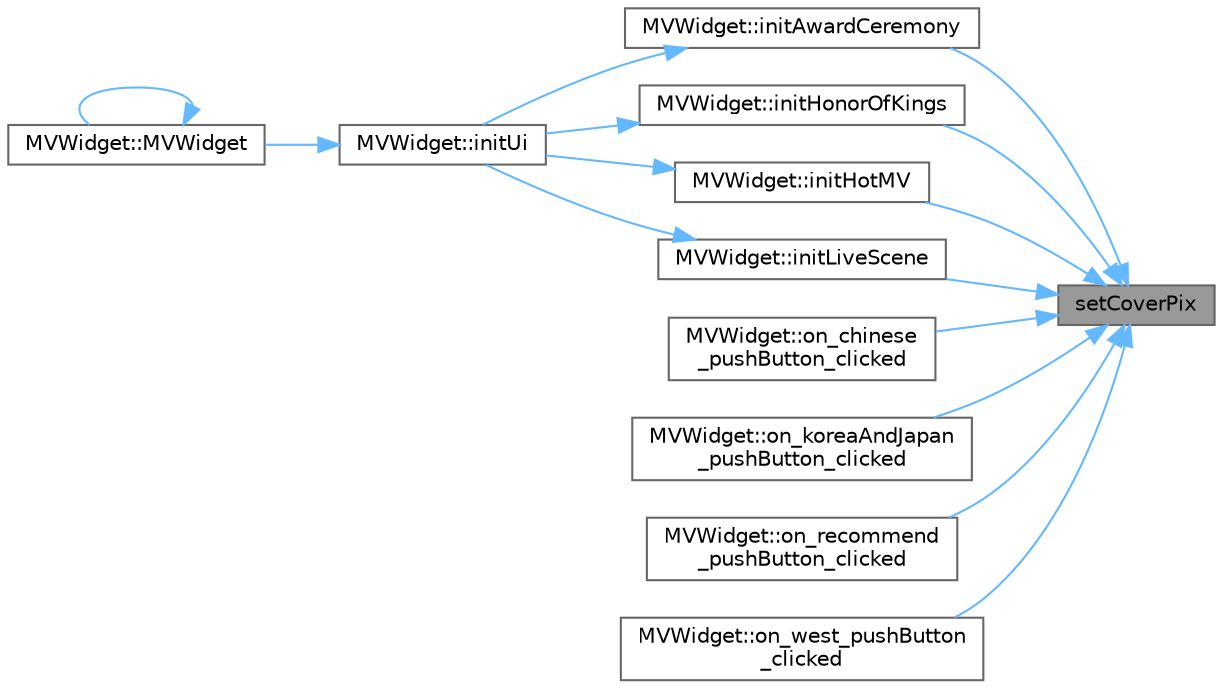 digraph "setCoverPix"
{
 // LATEX_PDF_SIZE
  bgcolor="transparent";
  edge [fontname=Helvetica,fontsize=10,labelfontname=Helvetica,labelfontsize=10];
  node [fontname=Helvetica,fontsize=10,shape=box,height=0.2,width=0.4];
  rankdir="RL";
  Node1 [id="Node000001",label="setCoverPix",height=0.2,width=0.4,color="gray40", fillcolor="grey60", style="filled", fontcolor="black",tooltip="设置封面图片"];
  Node1 -> Node2 [id="edge1_Node000001_Node000002",dir="back",color="steelblue1",style="solid",tooltip=" "];
  Node2 [id="Node000002",label="MVWidget::initAwardCeremony",height=0.2,width=0.4,color="grey40", fillcolor="white", style="filled",URL="$class_m_v_widget.html#ade1e1a87c8886c303183a01b1219cd39",tooltip="初始化颁奖典礼分类"];
  Node2 -> Node3 [id="edge2_Node000002_Node000003",dir="back",color="steelblue1",style="solid",tooltip=" "];
  Node3 [id="Node000003",label="MVWidget::initUi",height=0.2,width=0.4,color="grey40", fillcolor="white", style="filled",URL="$class_m_v_widget.html#afba6e95967cc3eb25fd518f7bde6ec04",tooltip="初始化界面"];
  Node3 -> Node4 [id="edge3_Node000003_Node000004",dir="back",color="steelblue1",style="solid",tooltip=" "];
  Node4 [id="Node000004",label="MVWidget::MVWidget",height=0.2,width=0.4,color="grey40", fillcolor="white", style="filled",URL="$class_m_v_widget.html#ad8f9e2323ecfe46df105fefc441372ff",tooltip="构造函数，初始化音乐视频界面"];
  Node4 -> Node4 [id="edge4_Node000004_Node000004",dir="back",color="steelblue1",style="solid",tooltip=" "];
  Node1 -> Node5 [id="edge5_Node000001_Node000005",dir="back",color="steelblue1",style="solid",tooltip=" "];
  Node5 [id="Node000005",label="MVWidget::initHonorOfKings",height=0.2,width=0.4,color="grey40", fillcolor="white", style="filled",URL="$class_m_v_widget.html#a27e2da932723ef0d27ced889bbde3139",tooltip="初始化王者荣耀分类"];
  Node5 -> Node3 [id="edge6_Node000005_Node000003",dir="back",color="steelblue1",style="solid",tooltip=" "];
  Node1 -> Node6 [id="edge7_Node000001_Node000006",dir="back",color="steelblue1",style="solid",tooltip=" "];
  Node6 [id="Node000006",label="MVWidget::initHotMV",height=0.2,width=0.4,color="grey40", fillcolor="white", style="filled",URL="$class_m_v_widget.html#a6d509be695644335642576b020410d55",tooltip="初始化热门 MV 分类"];
  Node6 -> Node3 [id="edge8_Node000006_Node000003",dir="back",color="steelblue1",style="solid",tooltip=" "];
  Node1 -> Node7 [id="edge9_Node000001_Node000007",dir="back",color="steelblue1",style="solid",tooltip=" "];
  Node7 [id="Node000007",label="MVWidget::initLiveScene",height=0.2,width=0.4,color="grey40", fillcolor="white", style="filled",URL="$class_m_v_widget.html#a58008d7fc4f458780fe4e866df63619c",tooltip="初始化直播场景分类"];
  Node7 -> Node3 [id="edge10_Node000007_Node000003",dir="back",color="steelblue1",style="solid",tooltip=" "];
  Node1 -> Node8 [id="edge11_Node000001_Node000008",dir="back",color="steelblue1",style="solid",tooltip=" "];
  Node8 [id="Node000008",label="MVWidget::on_chinese\l_pushButton_clicked",height=0.2,width=0.4,color="grey40", fillcolor="white", style="filled",URL="$class_m_v_widget.html#a8af85b24e4599ea6bcbed06c9d485bd6",tooltip="华语按钮点击槽"];
  Node1 -> Node9 [id="edge12_Node000001_Node000009",dir="back",color="steelblue1",style="solid",tooltip=" "];
  Node9 [id="Node000009",label="MVWidget::on_koreaAndJapan\l_pushButton_clicked",height=0.2,width=0.4,color="grey40", fillcolor="white", style="filled",URL="$class_m_v_widget.html#af4b48ba5c5412251b142237fd2a3179f",tooltip="日韩按钮点击槽"];
  Node1 -> Node10 [id="edge13_Node000001_Node000010",dir="back",color="steelblue1",style="solid",tooltip=" "];
  Node10 [id="Node000010",label="MVWidget::on_recommend\l_pushButton_clicked",height=0.2,width=0.4,color="grey40", fillcolor="white", style="filled",URL="$class_m_v_widget.html#acc048975fa52ecb0ca4dd804d14c57cf",tooltip="推荐按钮点击槽"];
  Node1 -> Node11 [id="edge14_Node000001_Node000011",dir="back",color="steelblue1",style="solid",tooltip=" "];
  Node11 [id="Node000011",label="MVWidget::on_west_pushButton\l_clicked",height=0.2,width=0.4,color="grey40", fillcolor="white", style="filled",URL="$class_m_v_widget.html#ae00385982a06efccec728a11e38eb808",tooltip="欧美按钮点击槽"];
}
